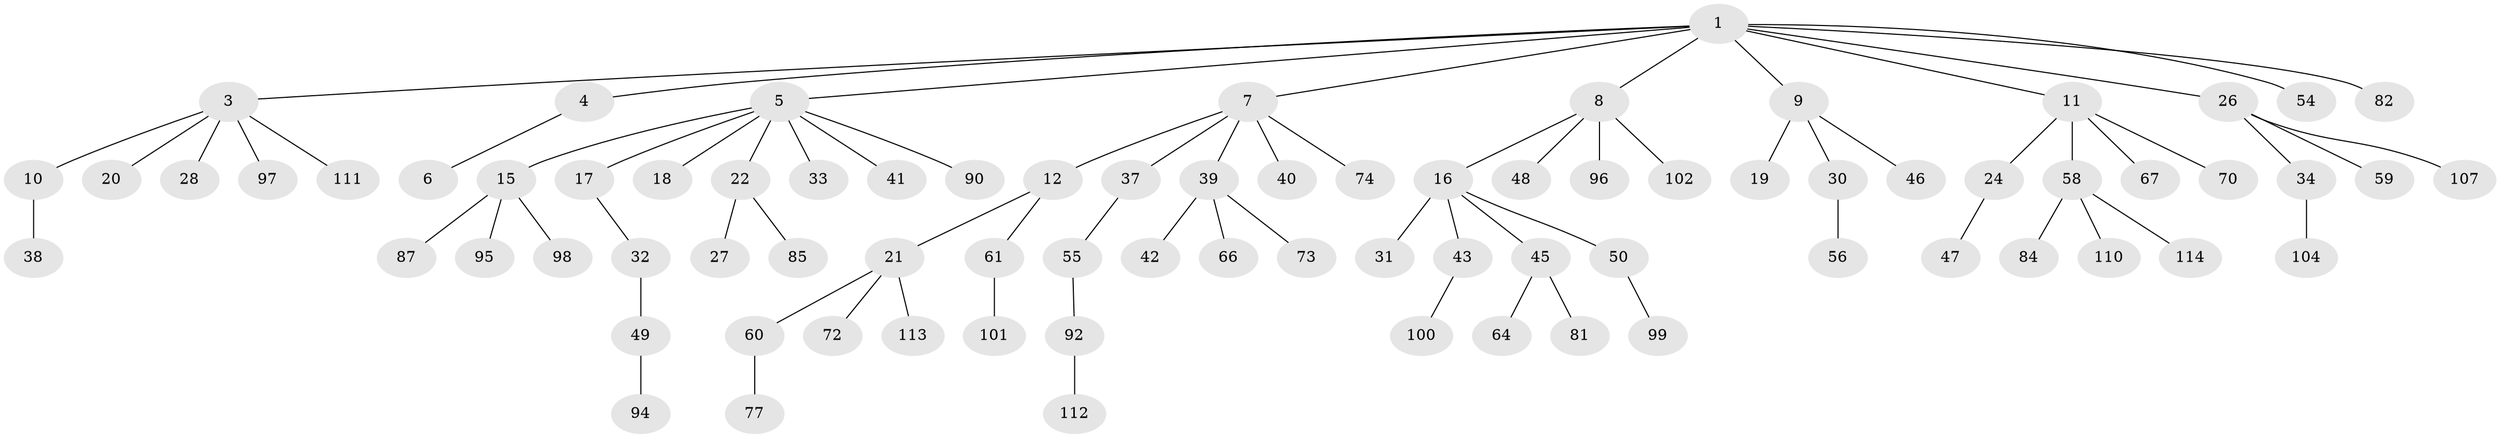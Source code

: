 // original degree distribution, {6: 0.03508771929824561, 3: 0.14912280701754385, 2: 0.19298245614035087, 5: 0.02631578947368421, 4: 0.07017543859649122, 1: 0.5263157894736842}
// Generated by graph-tools (version 1.1) at 2025/11/02/27/25 16:11:28]
// undirected, 79 vertices, 78 edges
graph export_dot {
graph [start="1"]
  node [color=gray90,style=filled];
  1 [super="+2"];
  3 [super="+25"];
  4 [super="+69"];
  5 [super="+14"];
  6 [super="+88"];
  7 [super="+13"];
  8 [super="+36"];
  9;
  10 [super="+63"];
  11 [super="+57"];
  12;
  15 [super="+75"];
  16 [super="+29"];
  17 [super="+68"];
  18;
  19 [super="+35"];
  20 [super="+23"];
  21;
  22 [super="+44"];
  24 [super="+83"];
  26;
  27;
  28;
  30 [super="+52"];
  31 [super="+89"];
  32 [super="+80"];
  33;
  34 [super="+76"];
  37 [super="+51"];
  38;
  39 [super="+65"];
  40;
  41;
  42;
  43;
  45;
  46 [super="+105"];
  47;
  48 [super="+71"];
  49 [super="+62"];
  50 [super="+53"];
  54;
  55;
  56;
  58 [super="+79"];
  59;
  60;
  61 [super="+91"];
  64 [super="+78"];
  66;
  67;
  70;
  72;
  73;
  74;
  77;
  81;
  82 [super="+86"];
  84 [super="+103"];
  85;
  87;
  90;
  92 [super="+93"];
  94 [super="+108"];
  95;
  96;
  97 [super="+106"];
  98;
  99;
  100 [super="+109"];
  101;
  102;
  104;
  107;
  110;
  111;
  112;
  113;
  114;
  1 -- 8;
  1 -- 9;
  1 -- 11;
  1 -- 26;
  1 -- 82;
  1 -- 3;
  1 -- 4;
  1 -- 5;
  1 -- 54;
  1 -- 7;
  3 -- 10;
  3 -- 20;
  3 -- 28;
  3 -- 111;
  3 -- 97;
  4 -- 6;
  5 -- 15;
  5 -- 17;
  5 -- 22;
  5 -- 90;
  5 -- 33;
  5 -- 18;
  5 -- 41;
  7 -- 12;
  7 -- 37;
  7 -- 39;
  7 -- 40;
  7 -- 74;
  8 -- 16;
  8 -- 96;
  8 -- 102;
  8 -- 48;
  9 -- 19;
  9 -- 30;
  9 -- 46;
  10 -- 38;
  11 -- 24;
  11 -- 58;
  11 -- 67;
  11 -- 70;
  12 -- 21;
  12 -- 61;
  15 -- 87;
  15 -- 98;
  15 -- 95;
  16 -- 31;
  16 -- 50;
  16 -- 43;
  16 -- 45;
  17 -- 32;
  21 -- 60;
  21 -- 72;
  21 -- 113;
  22 -- 27;
  22 -- 85;
  24 -- 47;
  26 -- 34;
  26 -- 59;
  26 -- 107;
  30 -- 56;
  32 -- 49;
  34 -- 104;
  37 -- 55;
  39 -- 42;
  39 -- 66;
  39 -- 73;
  43 -- 100;
  45 -- 64;
  45 -- 81;
  49 -- 94;
  50 -- 99;
  55 -- 92;
  58 -- 84;
  58 -- 110;
  58 -- 114;
  60 -- 77;
  61 -- 101;
  92 -- 112;
}
